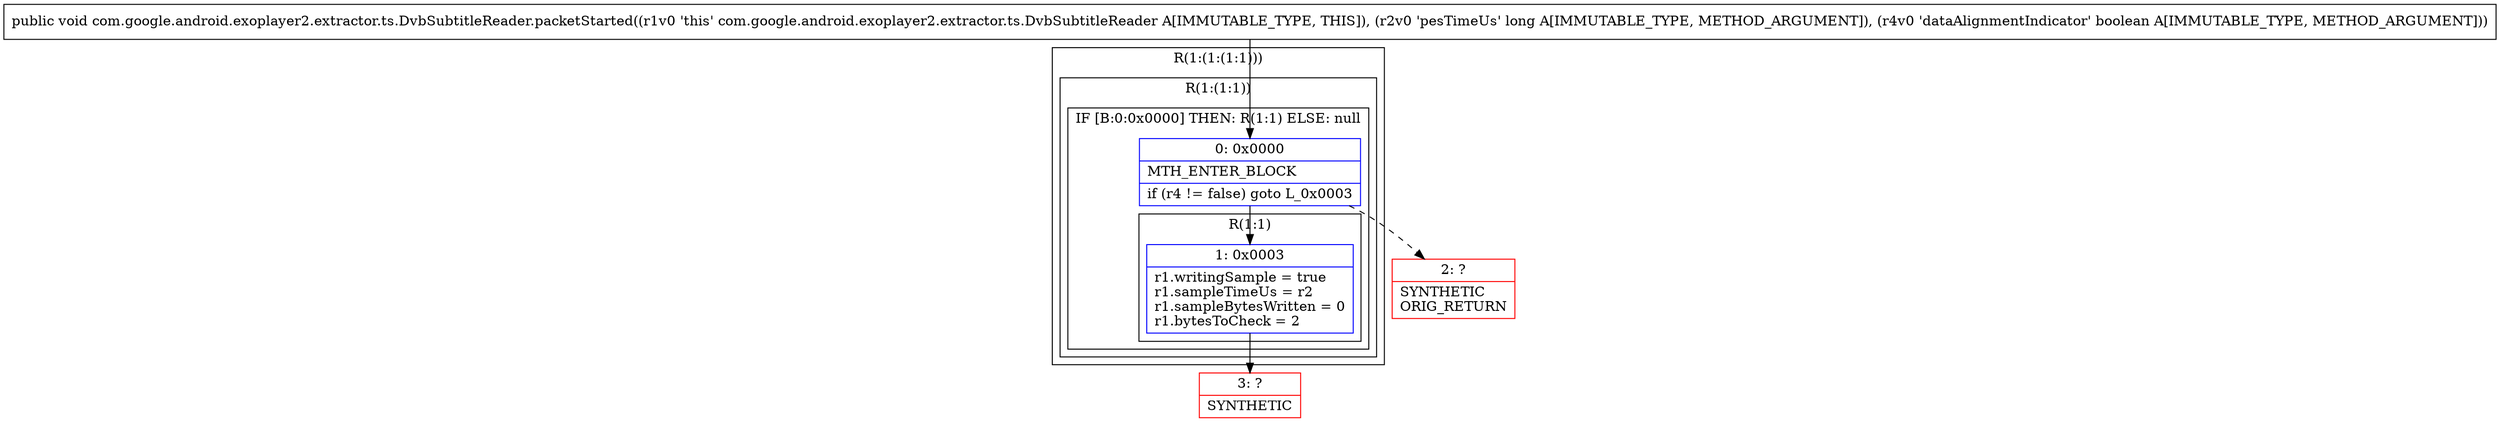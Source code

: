 digraph "CFG forcom.google.android.exoplayer2.extractor.ts.DvbSubtitleReader.packetStarted(JZ)V" {
subgraph cluster_Region_1307255504 {
label = "R(1:(1:(1:1)))";
node [shape=record,color=blue];
subgraph cluster_Region_1193108620 {
label = "R(1:(1:1))";
node [shape=record,color=blue];
subgraph cluster_IfRegion_197636774 {
label = "IF [B:0:0x0000] THEN: R(1:1) ELSE: null";
node [shape=record,color=blue];
Node_0 [shape=record,label="{0\:\ 0x0000|MTH_ENTER_BLOCK\l|if (r4 != false) goto L_0x0003\l}"];
subgraph cluster_Region_2107163331 {
label = "R(1:1)";
node [shape=record,color=blue];
Node_1 [shape=record,label="{1\:\ 0x0003|r1.writingSample = true\lr1.sampleTimeUs = r2\lr1.sampleBytesWritten = 0\lr1.bytesToCheck = 2\l}"];
}
}
}
}
Node_2 [shape=record,color=red,label="{2\:\ ?|SYNTHETIC\lORIG_RETURN\l}"];
Node_3 [shape=record,color=red,label="{3\:\ ?|SYNTHETIC\l}"];
MethodNode[shape=record,label="{public void com.google.android.exoplayer2.extractor.ts.DvbSubtitleReader.packetStarted((r1v0 'this' com.google.android.exoplayer2.extractor.ts.DvbSubtitleReader A[IMMUTABLE_TYPE, THIS]), (r2v0 'pesTimeUs' long A[IMMUTABLE_TYPE, METHOD_ARGUMENT]), (r4v0 'dataAlignmentIndicator' boolean A[IMMUTABLE_TYPE, METHOD_ARGUMENT])) }"];
MethodNode -> Node_0;
Node_0 -> Node_1;
Node_0 -> Node_2[style=dashed];
Node_1 -> Node_3;
}

